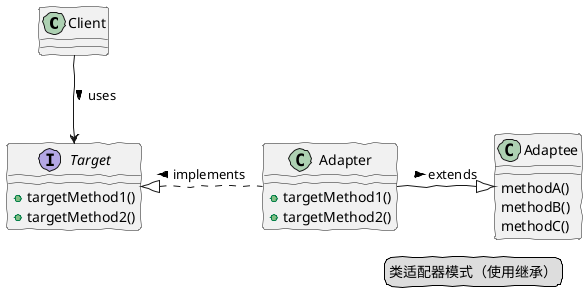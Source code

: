 @startuml

skinparam handwritten true

Client --> Target : uses >

interface Target{
    + targetMethod1()
    + targetMethod2()
}

class Adapter{
    + targetMethod1()
    + targetMethod2()
}

class Adaptee{
    methodA()
    methodB()
    methodC()
}

Adapter .left.|> Target : > implements

Adapter -right-|> Adaptee : > extends

legend right
    类适配器模式（使用继承）
endlegend

@enduml